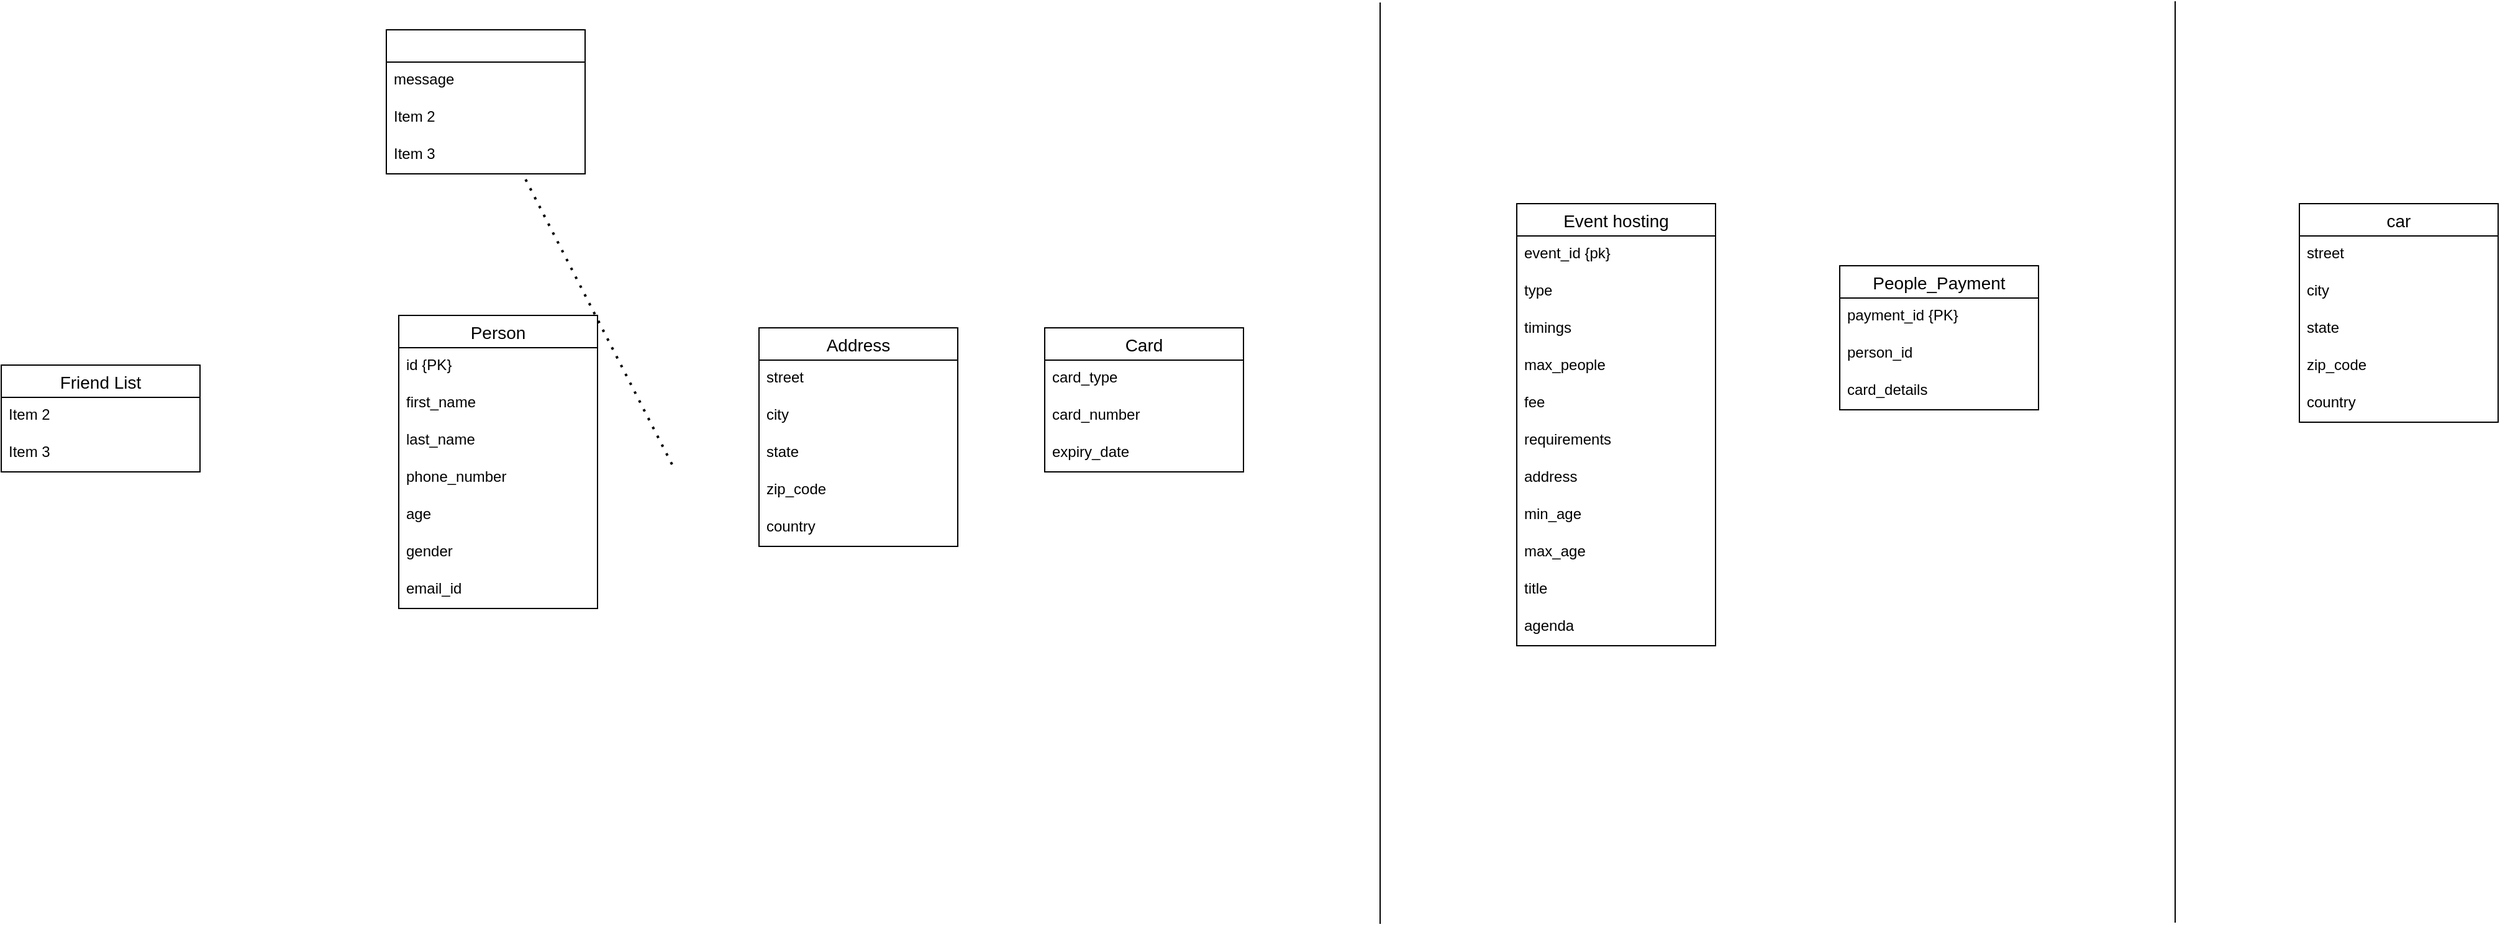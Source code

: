 <mxfile version="20.8.20" type="github"><diagram name="Page-1" id="Y6MsFOqzF9YTkghuDEYO"><mxGraphModel dx="2074" dy="715" grid="1" gridSize="10" guides="1" tooltips="1" connect="1" arrows="1" fold="1" page="0" pageScale="1" pageWidth="850" pageHeight="1100" math="0" shadow="0"><root><mxCell id="0"/><mxCell id="1" parent="0"/><mxCell id="nO-CG5u8o5_BxB_n4Fmd-2" value="Person" style="swimlane;fontStyle=0;childLayout=stackLayout;horizontal=1;startSize=26;horizontalStack=0;resizeParent=1;resizeParentMax=0;resizeLast=0;collapsible=1;marginBottom=0;align=center;fontSize=14;" parent="1" vertex="1"><mxGeometry x="60" y="360" width="160" height="236" as="geometry"/></mxCell><mxCell id="nO-CG5u8o5_BxB_n4Fmd-3" value="id {PK}" style="text;strokeColor=none;fillColor=none;spacingLeft=4;spacingRight=4;overflow=hidden;rotatable=0;points=[[0,0.5],[1,0.5]];portConstraint=eastwest;fontSize=12;" parent="nO-CG5u8o5_BxB_n4Fmd-2" vertex="1"><mxGeometry y="26" width="160" height="30" as="geometry"/></mxCell><mxCell id="nO-CG5u8o5_BxB_n4Fmd-4" value="first_name" style="text;strokeColor=none;fillColor=none;spacingLeft=4;spacingRight=4;overflow=hidden;rotatable=0;points=[[0,0.5],[1,0.5]];portConstraint=eastwest;fontSize=12;" parent="nO-CG5u8o5_BxB_n4Fmd-2" vertex="1"><mxGeometry y="56" width="160" height="30" as="geometry"/></mxCell><mxCell id="nO-CG5u8o5_BxB_n4Fmd-6" value="last_name" style="text;strokeColor=none;fillColor=none;spacingLeft=4;spacingRight=4;overflow=hidden;rotatable=0;points=[[0,0.5],[1,0.5]];portConstraint=eastwest;fontSize=12;" parent="nO-CG5u8o5_BxB_n4Fmd-2" vertex="1"><mxGeometry y="86" width="160" height="30" as="geometry"/></mxCell><mxCell id="nO-CG5u8o5_BxB_n4Fmd-8" value="phone_number        " style="text;strokeColor=none;fillColor=none;spacingLeft=4;spacingRight=4;overflow=hidden;rotatable=0;points=[[0,0.5],[1,0.5]];portConstraint=eastwest;fontSize=12;" parent="nO-CG5u8o5_BxB_n4Fmd-2" vertex="1"><mxGeometry y="116" width="160" height="30" as="geometry"/></mxCell><mxCell id="nO-CG5u8o5_BxB_n4Fmd-10" value="age" style="text;strokeColor=none;fillColor=none;spacingLeft=4;spacingRight=4;overflow=hidden;rotatable=0;points=[[0,0.5],[1,0.5]];portConstraint=eastwest;fontSize=12;" parent="nO-CG5u8o5_BxB_n4Fmd-2" vertex="1"><mxGeometry y="146" width="160" height="30" as="geometry"/></mxCell><mxCell id="nO-CG5u8o5_BxB_n4Fmd-11" value="gender" style="text;strokeColor=none;fillColor=none;spacingLeft=4;spacingRight=4;overflow=hidden;rotatable=0;points=[[0,0.5],[1,0.5]];portConstraint=eastwest;fontSize=12;" parent="nO-CG5u8o5_BxB_n4Fmd-2" vertex="1"><mxGeometry y="176" width="160" height="30" as="geometry"/></mxCell><mxCell id="nO-CG5u8o5_BxB_n4Fmd-12" value="email_id" style="text;strokeColor=none;fillColor=none;spacingLeft=4;spacingRight=4;overflow=hidden;rotatable=0;points=[[0,0.5],[1,0.5]];portConstraint=eastwest;fontSize=12;" parent="nO-CG5u8o5_BxB_n4Fmd-2" vertex="1"><mxGeometry y="206" width="160" height="30" as="geometry"/></mxCell><mxCell id="nO-CG5u8o5_BxB_n4Fmd-14" value="Address" style="swimlane;fontStyle=0;childLayout=stackLayout;horizontal=1;startSize=26;horizontalStack=0;resizeParent=1;resizeParentMax=0;resizeLast=0;collapsible=1;marginBottom=0;align=center;fontSize=14;" parent="1" vertex="1"><mxGeometry x="350" y="370" width="160" height="176" as="geometry"/></mxCell><mxCell id="nO-CG5u8o5_BxB_n4Fmd-15" value="street        " style="text;strokeColor=none;fillColor=none;spacingLeft=4;spacingRight=4;overflow=hidden;rotatable=0;points=[[0,0.5],[1,0.5]];portConstraint=eastwest;fontSize=12;" parent="nO-CG5u8o5_BxB_n4Fmd-14" vertex="1"><mxGeometry y="26" width="160" height="30" as="geometry"/></mxCell><mxCell id="nO-CG5u8o5_BxB_n4Fmd-16" value="city     " style="text;strokeColor=none;fillColor=none;spacingLeft=4;spacingRight=4;overflow=hidden;rotatable=0;points=[[0,0.5],[1,0.5]];portConstraint=eastwest;fontSize=12;" parent="nO-CG5u8o5_BxB_n4Fmd-14" vertex="1"><mxGeometry y="56" width="160" height="30" as="geometry"/></mxCell><mxCell id="nO-CG5u8o5_BxB_n4Fmd-17" value="state" style="text;strokeColor=none;fillColor=none;spacingLeft=4;spacingRight=4;overflow=hidden;rotatable=0;points=[[0,0.5],[1,0.5]];portConstraint=eastwest;fontSize=12;" parent="nO-CG5u8o5_BxB_n4Fmd-14" vertex="1"><mxGeometry y="86" width="160" height="30" as="geometry"/></mxCell><mxCell id="nO-CG5u8o5_BxB_n4Fmd-18" value="zip_code" style="text;strokeColor=none;fillColor=none;spacingLeft=4;spacingRight=4;overflow=hidden;rotatable=0;points=[[0,0.5],[1,0.5]];portConstraint=eastwest;fontSize=12;" parent="nO-CG5u8o5_BxB_n4Fmd-14" vertex="1"><mxGeometry y="116" width="160" height="30" as="geometry"/></mxCell><mxCell id="nO-CG5u8o5_BxB_n4Fmd-19" value="country" style="text;strokeColor=none;fillColor=none;spacingLeft=4;spacingRight=4;overflow=hidden;rotatable=0;points=[[0,0.5],[1,0.5]];portConstraint=eastwest;fontSize=12;" parent="nO-CG5u8o5_BxB_n4Fmd-14" vertex="1"><mxGeometry y="146" width="160" height="30" as="geometry"/></mxCell><mxCell id="nO-CG5u8o5_BxB_n4Fmd-20" value="Card" style="swimlane;fontStyle=0;childLayout=stackLayout;horizontal=1;startSize=26;horizontalStack=0;resizeParent=1;resizeParentMax=0;resizeLast=0;collapsible=1;marginBottom=0;align=center;fontSize=14;" parent="1" vertex="1"><mxGeometry x="580" y="370" width="160" height="116" as="geometry"/></mxCell><mxCell id="nO-CG5u8o5_BxB_n4Fmd-21" value="card_type    " style="text;strokeColor=none;fillColor=none;spacingLeft=4;spacingRight=4;overflow=hidden;rotatable=0;points=[[0,0.5],[1,0.5]];portConstraint=eastwest;fontSize=12;" parent="nO-CG5u8o5_BxB_n4Fmd-20" vertex="1"><mxGeometry y="26" width="160" height="30" as="geometry"/></mxCell><mxCell id="nO-CG5u8o5_BxB_n4Fmd-22" value="card_number    " style="text;strokeColor=none;fillColor=none;spacingLeft=4;spacingRight=4;overflow=hidden;rotatable=0;points=[[0,0.5],[1,0.5]];portConstraint=eastwest;fontSize=12;" parent="nO-CG5u8o5_BxB_n4Fmd-20" vertex="1"><mxGeometry y="56" width="160" height="30" as="geometry"/></mxCell><mxCell id="nO-CG5u8o5_BxB_n4Fmd-23" value="expiry_date        " style="text;strokeColor=none;fillColor=none;spacingLeft=4;spacingRight=4;overflow=hidden;rotatable=0;points=[[0,0.5],[1,0.5]];portConstraint=eastwest;fontSize=12;" parent="nO-CG5u8o5_BxB_n4Fmd-20" vertex="1"><mxGeometry y="86" width="160" height="30" as="geometry"/></mxCell><mxCell id="nO-CG5u8o5_BxB_n4Fmd-26" value="Event hosting" style="swimlane;fontStyle=0;childLayout=stackLayout;horizontal=1;startSize=26;horizontalStack=0;resizeParent=1;resizeParentMax=0;resizeLast=0;collapsible=1;marginBottom=0;align=center;fontSize=14;" parent="1" vertex="1"><mxGeometry x="960" y="270" width="160" height="356" as="geometry"/></mxCell><mxCell id="nO-CG5u8o5_BxB_n4Fmd-27" value="event_id {pk}" style="text;strokeColor=none;fillColor=none;spacingLeft=4;spacingRight=4;overflow=hidden;rotatable=0;points=[[0,0.5],[1,0.5]];portConstraint=eastwest;fontSize=12;" parent="nO-CG5u8o5_BxB_n4Fmd-26" vertex="1"><mxGeometry y="26" width="160" height="30" as="geometry"/></mxCell><mxCell id="nO-CG5u8o5_BxB_n4Fmd-28" value="type" style="text;strokeColor=none;fillColor=none;spacingLeft=4;spacingRight=4;overflow=hidden;rotatable=0;points=[[0,0.5],[1,0.5]];portConstraint=eastwest;fontSize=12;" parent="nO-CG5u8o5_BxB_n4Fmd-26" vertex="1"><mxGeometry y="56" width="160" height="30" as="geometry"/></mxCell><mxCell id="nO-CG5u8o5_BxB_n4Fmd-29" value="timings" style="text;strokeColor=none;fillColor=none;spacingLeft=4;spacingRight=4;overflow=hidden;rotatable=0;points=[[0,0.5],[1,0.5]];portConstraint=eastwest;fontSize=12;" parent="nO-CG5u8o5_BxB_n4Fmd-26" vertex="1"><mxGeometry y="86" width="160" height="30" as="geometry"/></mxCell><mxCell id="nO-CG5u8o5_BxB_n4Fmd-30" value="max_people" style="text;strokeColor=none;fillColor=none;spacingLeft=4;spacingRight=4;overflow=hidden;rotatable=0;points=[[0,0.5],[1,0.5]];portConstraint=eastwest;fontSize=12;" parent="nO-CG5u8o5_BxB_n4Fmd-26" vertex="1"><mxGeometry y="116" width="160" height="30" as="geometry"/></mxCell><mxCell id="nO-CG5u8o5_BxB_n4Fmd-31" value="fee" style="text;strokeColor=none;fillColor=none;spacingLeft=4;spacingRight=4;overflow=hidden;rotatable=0;points=[[0,0.5],[1,0.5]];portConstraint=eastwest;fontSize=12;" parent="nO-CG5u8o5_BxB_n4Fmd-26" vertex="1"><mxGeometry y="146" width="160" height="30" as="geometry"/></mxCell><mxCell id="Q5Eisc0SPo7s8_Ayvmjf-2" value="requirements" style="text;strokeColor=none;fillColor=none;spacingLeft=4;spacingRight=4;overflow=hidden;rotatable=0;points=[[0,0.5],[1,0.5]];portConstraint=eastwest;fontSize=12;" parent="nO-CG5u8o5_BxB_n4Fmd-26" vertex="1"><mxGeometry y="176" width="160" height="30" as="geometry"/></mxCell><mxCell id="Q5Eisc0SPo7s8_Ayvmjf-3" value="address" style="text;strokeColor=none;fillColor=none;spacingLeft=4;spacingRight=4;overflow=hidden;rotatable=0;points=[[0,0.5],[1,0.5]];portConstraint=eastwest;fontSize=12;" parent="nO-CG5u8o5_BxB_n4Fmd-26" vertex="1"><mxGeometry y="206" width="160" height="30" as="geometry"/></mxCell><mxCell id="Q5Eisc0SPo7s8_Ayvmjf-4" value="min_age" style="text;strokeColor=none;fillColor=none;spacingLeft=4;spacingRight=4;overflow=hidden;rotatable=0;points=[[0,0.5],[1,0.5]];portConstraint=eastwest;fontSize=12;" parent="nO-CG5u8o5_BxB_n4Fmd-26" vertex="1"><mxGeometry y="236" width="160" height="30" as="geometry"/></mxCell><mxCell id="Q5Eisc0SPo7s8_Ayvmjf-5" value="max_age" style="text;strokeColor=none;fillColor=none;spacingLeft=4;spacingRight=4;overflow=hidden;rotatable=0;points=[[0,0.5],[1,0.5]];portConstraint=eastwest;fontSize=12;" parent="nO-CG5u8o5_BxB_n4Fmd-26" vertex="1"><mxGeometry y="266" width="160" height="30" as="geometry"/></mxCell><mxCell id="Q5Eisc0SPo7s8_Ayvmjf-6" value="title" style="text;strokeColor=none;fillColor=none;spacingLeft=4;spacingRight=4;overflow=hidden;rotatable=0;points=[[0,0.5],[1,0.5]];portConstraint=eastwest;fontSize=12;" parent="nO-CG5u8o5_BxB_n4Fmd-26" vertex="1"><mxGeometry y="296" width="160" height="30" as="geometry"/></mxCell><mxCell id="Q5Eisc0SPo7s8_Ayvmjf-7" value="agenda" style="text;strokeColor=none;fillColor=none;spacingLeft=4;spacingRight=4;overflow=hidden;rotatable=0;points=[[0,0.5],[1,0.5]];portConstraint=eastwest;fontSize=12;" parent="nO-CG5u8o5_BxB_n4Fmd-26" vertex="1"><mxGeometry y="326" width="160" height="30" as="geometry"/></mxCell><mxCell id="nO-CG5u8o5_BxB_n4Fmd-33" value="" style="endArrow=none;dashed=1;html=1;dashPattern=1 3;strokeWidth=2;rounded=0;" parent="1" target="nO-CG5u8o5_BxB_n4Fmd-34" edge="1"><mxGeometry width="50" height="50" relative="1" as="geometry"><mxPoint x="280" y="480" as="sourcePoint"/><mxPoint x="330" y="430" as="targetPoint"/></mxGeometry></mxCell><mxCell id="nO-CG5u8o5_BxB_n4Fmd-34" value="" style="swimlane;fontStyle=0;childLayout=stackLayout;horizontal=1;startSize=26;horizontalStack=0;resizeParent=1;resizeParentMax=0;resizeLast=0;collapsible=1;marginBottom=0;align=center;fontSize=14;" parent="1" vertex="1"><mxGeometry x="50" y="130" width="160" height="116" as="geometry"/></mxCell><mxCell id="nO-CG5u8o5_BxB_n4Fmd-35" value="message" style="text;strokeColor=none;fillColor=none;spacingLeft=4;spacingRight=4;overflow=hidden;rotatable=0;points=[[0,0.5],[1,0.5]];portConstraint=eastwest;fontSize=12;" parent="nO-CG5u8o5_BxB_n4Fmd-34" vertex="1"><mxGeometry y="26" width="160" height="30" as="geometry"/></mxCell><mxCell id="nO-CG5u8o5_BxB_n4Fmd-36" value="Item 2" style="text;strokeColor=none;fillColor=none;spacingLeft=4;spacingRight=4;overflow=hidden;rotatable=0;points=[[0,0.5],[1,0.5]];portConstraint=eastwest;fontSize=12;" parent="nO-CG5u8o5_BxB_n4Fmd-34" vertex="1"><mxGeometry y="56" width="160" height="30" as="geometry"/></mxCell><mxCell id="nO-CG5u8o5_BxB_n4Fmd-37" value="Item 3" style="text;strokeColor=none;fillColor=none;spacingLeft=4;spacingRight=4;overflow=hidden;rotatable=0;points=[[0,0.5],[1,0.5]];portConstraint=eastwest;fontSize=12;" parent="nO-CG5u8o5_BxB_n4Fmd-34" vertex="1"><mxGeometry y="86" width="160" height="30" as="geometry"/></mxCell><mxCell id="nO-CG5u8o5_BxB_n4Fmd-38" value="Friend List" style="swimlane;fontStyle=0;childLayout=stackLayout;horizontal=1;startSize=26;horizontalStack=0;resizeParent=1;resizeParentMax=0;resizeLast=0;collapsible=1;marginBottom=0;align=center;fontSize=14;" parent="1" vertex="1"><mxGeometry x="-260" y="400" width="160" height="86" as="geometry"/></mxCell><mxCell id="nO-CG5u8o5_BxB_n4Fmd-40" value="Item 2" style="text;strokeColor=none;fillColor=none;spacingLeft=4;spacingRight=4;overflow=hidden;rotatable=0;points=[[0,0.5],[1,0.5]];portConstraint=eastwest;fontSize=12;" parent="nO-CG5u8o5_BxB_n4Fmd-38" vertex="1"><mxGeometry y="26" width="160" height="30" as="geometry"/></mxCell><mxCell id="nO-CG5u8o5_BxB_n4Fmd-41" value="Item 3" style="text;strokeColor=none;fillColor=none;spacingLeft=4;spacingRight=4;overflow=hidden;rotatable=0;points=[[0,0.5],[1,0.5]];portConstraint=eastwest;fontSize=12;" parent="nO-CG5u8o5_BxB_n4Fmd-38" vertex="1"><mxGeometry y="56" width="160" height="30" as="geometry"/></mxCell><mxCell id="Q5Eisc0SPo7s8_Ayvmjf-1" value="" style="endArrow=none;html=1;rounded=0;" parent="1" edge="1"><mxGeometry width="50" height="50" relative="1" as="geometry"><mxPoint x="850" y="850" as="sourcePoint"/><mxPoint x="850" y="108" as="targetPoint"/></mxGeometry></mxCell><mxCell id="Q5Eisc0SPo7s8_Ayvmjf-9" value="People_Payment" style="swimlane;fontStyle=0;childLayout=stackLayout;horizontal=1;startSize=26;horizontalStack=0;resizeParent=1;resizeParentMax=0;resizeLast=0;collapsible=1;marginBottom=0;align=center;fontSize=14;" parent="1" vertex="1"><mxGeometry x="1220" y="320" width="160" height="116" as="geometry"/></mxCell><mxCell id="Q5Eisc0SPo7s8_Ayvmjf-10" value="payment_id {PK}" style="text;strokeColor=none;fillColor=none;spacingLeft=4;spacingRight=4;overflow=hidden;rotatable=0;points=[[0,0.5],[1,0.5]];portConstraint=eastwest;fontSize=12;" parent="Q5Eisc0SPo7s8_Ayvmjf-9" vertex="1"><mxGeometry y="26" width="160" height="30" as="geometry"/></mxCell><mxCell id="Q5Eisc0SPo7s8_Ayvmjf-18" value="person_id" style="text;strokeColor=none;fillColor=none;spacingLeft=4;spacingRight=4;overflow=hidden;rotatable=0;points=[[0,0.5],[1,0.5]];portConstraint=eastwest;fontSize=12;" parent="Q5Eisc0SPo7s8_Ayvmjf-9" vertex="1"><mxGeometry y="56" width="160" height="30" as="geometry"/></mxCell><mxCell id="Q5Eisc0SPo7s8_Ayvmjf-20" value="card_details" style="text;strokeColor=none;fillColor=none;spacingLeft=4;spacingRight=4;overflow=hidden;rotatable=0;points=[[0,0.5],[1,0.5]];portConstraint=eastwest;fontSize=12;" parent="Q5Eisc0SPo7s8_Ayvmjf-9" vertex="1"><mxGeometry y="86" width="160" height="30" as="geometry"/></mxCell><mxCell id="Q5Eisc0SPo7s8_Ayvmjf-15" value="" style="endArrow=none;html=1;rounded=0;" parent="1" edge="1"><mxGeometry width="50" height="50" relative="1" as="geometry"><mxPoint x="1490" y="849" as="sourcePoint"/><mxPoint x="1490" y="107" as="targetPoint"/></mxGeometry></mxCell><mxCell id="Q5Eisc0SPo7s8_Ayvmjf-21" value="car" style="swimlane;fontStyle=0;childLayout=stackLayout;horizontal=1;startSize=26;horizontalStack=0;resizeParent=1;resizeParentMax=0;resizeLast=0;collapsible=1;marginBottom=0;align=center;fontSize=14;" parent="1" vertex="1"><mxGeometry x="1590" y="270" width="160" height="176" as="geometry"/></mxCell><mxCell id="Q5Eisc0SPo7s8_Ayvmjf-22" value="street        " style="text;strokeColor=none;fillColor=none;spacingLeft=4;spacingRight=4;overflow=hidden;rotatable=0;points=[[0,0.5],[1,0.5]];portConstraint=eastwest;fontSize=12;" parent="Q5Eisc0SPo7s8_Ayvmjf-21" vertex="1"><mxGeometry y="26" width="160" height="30" as="geometry"/></mxCell><mxCell id="Q5Eisc0SPo7s8_Ayvmjf-23" value="city     " style="text;strokeColor=none;fillColor=none;spacingLeft=4;spacingRight=4;overflow=hidden;rotatable=0;points=[[0,0.5],[1,0.5]];portConstraint=eastwest;fontSize=12;" parent="Q5Eisc0SPo7s8_Ayvmjf-21" vertex="1"><mxGeometry y="56" width="160" height="30" as="geometry"/></mxCell><mxCell id="Q5Eisc0SPo7s8_Ayvmjf-24" value="state" style="text;strokeColor=none;fillColor=none;spacingLeft=4;spacingRight=4;overflow=hidden;rotatable=0;points=[[0,0.5],[1,0.5]];portConstraint=eastwest;fontSize=12;" parent="Q5Eisc0SPo7s8_Ayvmjf-21" vertex="1"><mxGeometry y="86" width="160" height="30" as="geometry"/></mxCell><mxCell id="Q5Eisc0SPo7s8_Ayvmjf-25" value="zip_code" style="text;strokeColor=none;fillColor=none;spacingLeft=4;spacingRight=4;overflow=hidden;rotatable=0;points=[[0,0.5],[1,0.5]];portConstraint=eastwest;fontSize=12;" parent="Q5Eisc0SPo7s8_Ayvmjf-21" vertex="1"><mxGeometry y="116" width="160" height="30" as="geometry"/></mxCell><mxCell id="Q5Eisc0SPo7s8_Ayvmjf-26" value="country" style="text;strokeColor=none;fillColor=none;spacingLeft=4;spacingRight=4;overflow=hidden;rotatable=0;points=[[0,0.5],[1,0.5]];portConstraint=eastwest;fontSize=12;" parent="Q5Eisc0SPo7s8_Ayvmjf-21" vertex="1"><mxGeometry y="146" width="160" height="30" as="geometry"/></mxCell></root></mxGraphModel></diagram></mxfile>